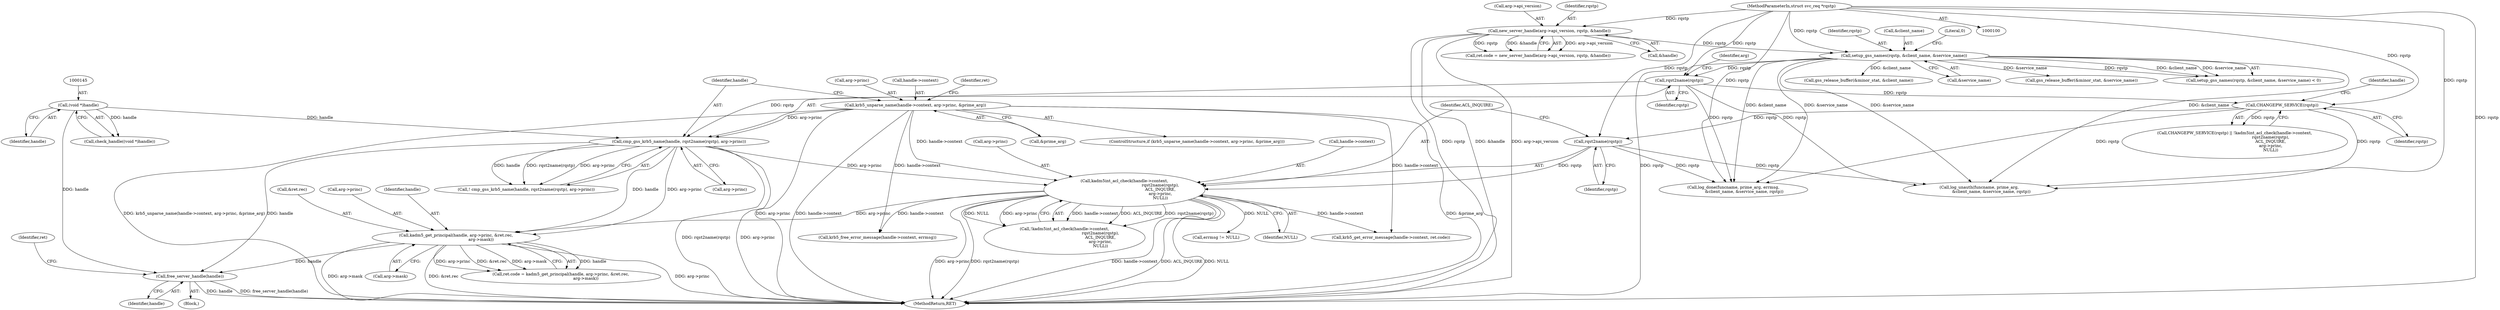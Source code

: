 digraph "0_krb5_83ed75feba32e46f736fcce0d96a0445f29b96c2_10@API" {
"1000294" [label="(Call,free_server_handle(handle))"];
"1000236" [label="(Call,kadm5_get_principal(handle, arg->princ, &ret.rec,\n                                       arg->mask))"];
"1000194" [label="(Call,cmp_gss_krb5_name(handle, rqst2name(rqstp), arg->princ))"];
"1000144" [label="(Call,(void *)handle)"];
"1000196" [label="(Call,rqst2name(rqstp))"];
"1000160" [label="(Call,setup_gss_names(rqstp, &client_name, &service_name))"];
"1000130" [label="(Call,new_server_handle(arg->api_version, rqstp, &handle))"];
"1000102" [label="(MethodParameterIn,struct svc_req *rqstp)"];
"1000175" [label="(Call,krb5_unparse_name(handle->context, arg->princ, &prime_arg))"];
"1000205" [label="(Call,kadm5int_acl_check(handle->context,\n                                                        rqst2name(rqstp),\n                                                        ACL_INQUIRE,\n                                                        arg->princ,\n                                                        NULL))"];
"1000209" [label="(Call,rqst2name(rqstp))"];
"1000202" [label="(Call,CHANGEPW_SERVICE(rqstp))"];
"1000197" [label="(Identifier,rqstp)"];
"1000166" [label="(Literal,0)"];
"1000182" [label="(Call,&prime_arg)"];
"1000175" [label="(Call,krb5_unparse_name(handle->context, arg->princ, &prime_arg))"];
"1000198" [label="(Call,arg->princ)"];
"1000126" [label="(Call,ret.code = new_server_handle(arg->api_version, rqstp, &handle))"];
"1000196" [label="(Call,rqst2name(rqstp))"];
"1000232" [label="(Call,ret.code = kadm5_get_principal(handle, arg->princ, &ret.rec,\n                                       arg->mask))"];
"1000273" [label="(Call,errmsg != NULL)"];
"1000294" [label="(Call,free_server_handle(handle))"];
"1000143" [label="(Call,check_handle((void *)handle))"];
"1000194" [label="(Call,cmp_gss_krb5_name(handle, rqst2name(rqstp), arg->princ))"];
"1000130" [label="(Call,new_server_handle(arg->api_version, rqstp, &handle))"];
"1000256" [label="(Call,krb5_get_error_message(handle->context, ret.code))"];
"1000215" [label="(Identifier,NULL)"];
"1000222" [label="(Call,log_unauth(funcname, prime_arg,\n                   &client_name, &service_name, rqstp))"];
"1000212" [label="(Call,arg->princ)"];
"1000205" [label="(Call,kadm5int_acl_check(handle->context,\n                                                        rqst2name(rqstp),\n                                                        ACL_INQUIRE,\n                                                        arg->princ,\n                                                        NULL))"];
"1000284" [label="(Call,gss_release_buffer(&minor_stat, &client_name))"];
"1000206" [label="(Call,handle->context)"];
"1000295" [label="(Identifier,handle)"];
"1000204" [label="(Call,!kadm5int_acl_check(handle->context,\n                                                        rqst2name(rqstp),\n                                                        ACL_INQUIRE,\n                                                        arg->princ,\n                                                        NULL))"];
"1000210" [label="(Identifier,rqstp)"];
"1000161" [label="(Identifier,rqstp)"];
"1000164" [label="(Call,&service_name)"];
"1000160" [label="(Call,setup_gss_names(rqstp, &client_name, &service_name))"];
"1000135" [label="(Call,&handle)"];
"1000289" [label="(Call,gss_release_buffer(&minor_stat, &service_name))"];
"1000298" [label="(Identifier,ret)"];
"1000203" [label="(Identifier,rqstp)"];
"1000299" [label="(MethodReturn,RET)"];
"1000146" [label="(Identifier,handle)"];
"1000245" [label="(Call,arg->mask)"];
"1000237" [label="(Identifier,handle)"];
"1000211" [label="(Identifier,ACL_INQUIRE)"];
"1000131" [label="(Call,arg->api_version)"];
"1000207" [label="(Identifier,handle)"];
"1000159" [label="(Call,setup_gss_names(rqstp, &client_name, &service_name) < 0)"];
"1000187" [label="(Identifier,ret)"];
"1000162" [label="(Call,&client_name)"];
"1000103" [label="(Block,)"];
"1000102" [label="(MethodParameterIn,struct svc_req *rqstp)"];
"1000202" [label="(Call,CHANGEPW_SERVICE(rqstp))"];
"1000241" [label="(Call,&ret.rec)"];
"1000195" [label="(Identifier,handle)"];
"1000238" [label="(Call,arg->princ)"];
"1000201" [label="(Call,CHANGEPW_SERVICE(rqstp) || !kadm5int_acl_check(handle->context,\n                                                        rqst2name(rqstp),\n                                                        ACL_INQUIRE,\n                                                        arg->princ,\n                                                        NULL))"];
"1000263" [label="(Call,log_done(funcname, prime_arg, errmsg,\n                 &client_name, &service_name, rqstp))"];
"1000179" [label="(Call,arg->princ)"];
"1000176" [label="(Call,handle->context)"];
"1000134" [label="(Identifier,rqstp)"];
"1000174" [label="(ControlStructure,if (krb5_unparse_name(handle->context, arg->princ, &prime_arg)))"];
"1000276" [label="(Call,krb5_free_error_message(handle->context, errmsg))"];
"1000209" [label="(Call,rqst2name(rqstp))"];
"1000199" [label="(Identifier,arg)"];
"1000193" [label="(Call,! cmp_gss_krb5_name(handle, rqst2name(rqstp), arg->princ))"];
"1000236" [label="(Call,kadm5_get_principal(handle, arg->princ, &ret.rec,\n                                       arg->mask))"];
"1000144" [label="(Call,(void *)handle)"];
"1000294" -> "1000103"  [label="AST: "];
"1000294" -> "1000295"  [label="CFG: "];
"1000295" -> "1000294"  [label="AST: "];
"1000298" -> "1000294"  [label="CFG: "];
"1000294" -> "1000299"  [label="DDG: free_server_handle(handle)"];
"1000294" -> "1000299"  [label="DDG: handle"];
"1000236" -> "1000294"  [label="DDG: handle"];
"1000194" -> "1000294"  [label="DDG: handle"];
"1000144" -> "1000294"  [label="DDG: handle"];
"1000236" -> "1000232"  [label="AST: "];
"1000236" -> "1000245"  [label="CFG: "];
"1000237" -> "1000236"  [label="AST: "];
"1000238" -> "1000236"  [label="AST: "];
"1000241" -> "1000236"  [label="AST: "];
"1000245" -> "1000236"  [label="AST: "];
"1000232" -> "1000236"  [label="CFG: "];
"1000236" -> "1000299"  [label="DDG: arg->princ"];
"1000236" -> "1000299"  [label="DDG: arg->mask"];
"1000236" -> "1000299"  [label="DDG: &ret.rec"];
"1000236" -> "1000232"  [label="DDG: handle"];
"1000236" -> "1000232"  [label="DDG: arg->princ"];
"1000236" -> "1000232"  [label="DDG: &ret.rec"];
"1000236" -> "1000232"  [label="DDG: arg->mask"];
"1000194" -> "1000236"  [label="DDG: handle"];
"1000194" -> "1000236"  [label="DDG: arg->princ"];
"1000205" -> "1000236"  [label="DDG: arg->princ"];
"1000194" -> "1000193"  [label="AST: "];
"1000194" -> "1000198"  [label="CFG: "];
"1000195" -> "1000194"  [label="AST: "];
"1000196" -> "1000194"  [label="AST: "];
"1000198" -> "1000194"  [label="AST: "];
"1000193" -> "1000194"  [label="CFG: "];
"1000194" -> "1000299"  [label="DDG: rqst2name(rqstp)"];
"1000194" -> "1000299"  [label="DDG: arg->princ"];
"1000194" -> "1000193"  [label="DDG: handle"];
"1000194" -> "1000193"  [label="DDG: rqst2name(rqstp)"];
"1000194" -> "1000193"  [label="DDG: arg->princ"];
"1000144" -> "1000194"  [label="DDG: handle"];
"1000196" -> "1000194"  [label="DDG: rqstp"];
"1000175" -> "1000194"  [label="DDG: arg->princ"];
"1000194" -> "1000205"  [label="DDG: arg->princ"];
"1000144" -> "1000143"  [label="AST: "];
"1000144" -> "1000146"  [label="CFG: "];
"1000145" -> "1000144"  [label="AST: "];
"1000146" -> "1000144"  [label="AST: "];
"1000143" -> "1000144"  [label="CFG: "];
"1000144" -> "1000143"  [label="DDG: handle"];
"1000196" -> "1000197"  [label="CFG: "];
"1000197" -> "1000196"  [label="AST: "];
"1000199" -> "1000196"  [label="CFG: "];
"1000160" -> "1000196"  [label="DDG: rqstp"];
"1000102" -> "1000196"  [label="DDG: rqstp"];
"1000196" -> "1000202"  [label="DDG: rqstp"];
"1000196" -> "1000222"  [label="DDG: rqstp"];
"1000196" -> "1000263"  [label="DDG: rqstp"];
"1000160" -> "1000159"  [label="AST: "];
"1000160" -> "1000164"  [label="CFG: "];
"1000161" -> "1000160"  [label="AST: "];
"1000162" -> "1000160"  [label="AST: "];
"1000164" -> "1000160"  [label="AST: "];
"1000166" -> "1000160"  [label="CFG: "];
"1000160" -> "1000299"  [label="DDG: rqstp"];
"1000160" -> "1000159"  [label="DDG: rqstp"];
"1000160" -> "1000159"  [label="DDG: &client_name"];
"1000160" -> "1000159"  [label="DDG: &service_name"];
"1000130" -> "1000160"  [label="DDG: rqstp"];
"1000102" -> "1000160"  [label="DDG: rqstp"];
"1000160" -> "1000222"  [label="DDG: &client_name"];
"1000160" -> "1000222"  [label="DDG: &service_name"];
"1000160" -> "1000263"  [label="DDG: &client_name"];
"1000160" -> "1000263"  [label="DDG: &service_name"];
"1000160" -> "1000284"  [label="DDG: &client_name"];
"1000160" -> "1000289"  [label="DDG: &service_name"];
"1000130" -> "1000126"  [label="AST: "];
"1000130" -> "1000135"  [label="CFG: "];
"1000131" -> "1000130"  [label="AST: "];
"1000134" -> "1000130"  [label="AST: "];
"1000135" -> "1000130"  [label="AST: "];
"1000126" -> "1000130"  [label="CFG: "];
"1000130" -> "1000299"  [label="DDG: rqstp"];
"1000130" -> "1000299"  [label="DDG: &handle"];
"1000130" -> "1000299"  [label="DDG: arg->api_version"];
"1000130" -> "1000126"  [label="DDG: arg->api_version"];
"1000130" -> "1000126"  [label="DDG: rqstp"];
"1000130" -> "1000126"  [label="DDG: &handle"];
"1000102" -> "1000130"  [label="DDG: rqstp"];
"1000102" -> "1000100"  [label="AST: "];
"1000102" -> "1000299"  [label="DDG: rqstp"];
"1000102" -> "1000202"  [label="DDG: rqstp"];
"1000102" -> "1000209"  [label="DDG: rqstp"];
"1000102" -> "1000222"  [label="DDG: rqstp"];
"1000102" -> "1000263"  [label="DDG: rqstp"];
"1000175" -> "1000174"  [label="AST: "];
"1000175" -> "1000182"  [label="CFG: "];
"1000176" -> "1000175"  [label="AST: "];
"1000179" -> "1000175"  [label="AST: "];
"1000182" -> "1000175"  [label="AST: "];
"1000187" -> "1000175"  [label="CFG: "];
"1000195" -> "1000175"  [label="CFG: "];
"1000175" -> "1000299"  [label="DDG: arg->princ"];
"1000175" -> "1000299"  [label="DDG: &prime_arg"];
"1000175" -> "1000299"  [label="DDG: handle->context"];
"1000175" -> "1000299"  [label="DDG: krb5_unparse_name(handle->context, arg->princ, &prime_arg)"];
"1000175" -> "1000205"  [label="DDG: handle->context"];
"1000175" -> "1000256"  [label="DDG: handle->context"];
"1000175" -> "1000276"  [label="DDG: handle->context"];
"1000205" -> "1000204"  [label="AST: "];
"1000205" -> "1000215"  [label="CFG: "];
"1000206" -> "1000205"  [label="AST: "];
"1000209" -> "1000205"  [label="AST: "];
"1000211" -> "1000205"  [label="AST: "];
"1000212" -> "1000205"  [label="AST: "];
"1000215" -> "1000205"  [label="AST: "];
"1000204" -> "1000205"  [label="CFG: "];
"1000205" -> "1000299"  [label="DDG: arg->princ"];
"1000205" -> "1000299"  [label="DDG: rqst2name(rqstp)"];
"1000205" -> "1000299"  [label="DDG: handle->context"];
"1000205" -> "1000299"  [label="DDG: ACL_INQUIRE"];
"1000205" -> "1000299"  [label="DDG: NULL"];
"1000205" -> "1000204"  [label="DDG: handle->context"];
"1000205" -> "1000204"  [label="DDG: ACL_INQUIRE"];
"1000205" -> "1000204"  [label="DDG: rqst2name(rqstp)"];
"1000205" -> "1000204"  [label="DDG: NULL"];
"1000205" -> "1000204"  [label="DDG: arg->princ"];
"1000209" -> "1000205"  [label="DDG: rqstp"];
"1000205" -> "1000256"  [label="DDG: handle->context"];
"1000205" -> "1000273"  [label="DDG: NULL"];
"1000205" -> "1000276"  [label="DDG: handle->context"];
"1000209" -> "1000210"  [label="CFG: "];
"1000210" -> "1000209"  [label="AST: "];
"1000211" -> "1000209"  [label="CFG: "];
"1000202" -> "1000209"  [label="DDG: rqstp"];
"1000209" -> "1000222"  [label="DDG: rqstp"];
"1000209" -> "1000263"  [label="DDG: rqstp"];
"1000202" -> "1000201"  [label="AST: "];
"1000202" -> "1000203"  [label="CFG: "];
"1000203" -> "1000202"  [label="AST: "];
"1000207" -> "1000202"  [label="CFG: "];
"1000201" -> "1000202"  [label="CFG: "];
"1000202" -> "1000201"  [label="DDG: rqstp"];
"1000202" -> "1000222"  [label="DDG: rqstp"];
"1000202" -> "1000263"  [label="DDG: rqstp"];
}
